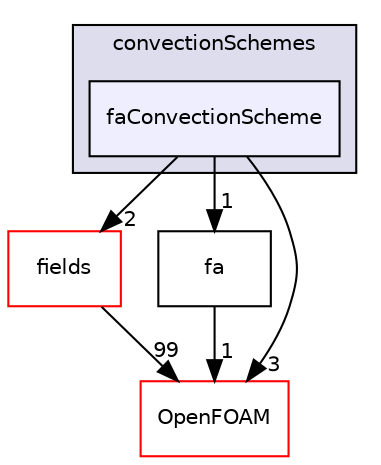 digraph "src/finiteArea/finiteArea/convectionSchemes/faConvectionScheme" {
  bgcolor=transparent;
  compound=true
  node [ fontsize="10", fontname="Helvetica"];
  edge [ labelfontsize="10", labelfontname="Helvetica"];
  subgraph clusterdir_0701608faa91158a92c77db31ba389a5 {
    graph [ bgcolor="#ddddee", pencolor="black", label="convectionSchemes" fontname="Helvetica", fontsize="10", URL="dir_0701608faa91158a92c77db31ba389a5.html"]
  dir_f28cd50a4aa6d7ad3b7b3caaee5839e8 [shape=box, label="faConvectionScheme", style="filled", fillcolor="#eeeeff", pencolor="black", URL="dir_f28cd50a4aa6d7ad3b7b3caaee5839e8.html"];
  }
  dir_82c77a639fb8894523e0866635d617d1 [shape=box label="fields" color="red" URL="dir_82c77a639fb8894523e0866635d617d1.html"];
  dir_e5a517ccc941541272063f044b95a606 [shape=box label="fa" URL="dir_e5a517ccc941541272063f044b95a606.html"];
  dir_c5473ff19b20e6ec4dfe5c310b3778a8 [shape=box label="OpenFOAM" color="red" URL="dir_c5473ff19b20e6ec4dfe5c310b3778a8.html"];
  dir_82c77a639fb8894523e0866635d617d1->dir_c5473ff19b20e6ec4dfe5c310b3778a8 [headlabel="99", labeldistance=1.5 headhref="dir_000734_002151.html"];
  dir_e5a517ccc941541272063f044b95a606->dir_c5473ff19b20e6ec4dfe5c310b3778a8 [headlabel="1", labeldistance=1.5 headhref="dir_000788_002151.html"];
  dir_f28cd50a4aa6d7ad3b7b3caaee5839e8->dir_82c77a639fb8894523e0866635d617d1 [headlabel="2", labeldistance=1.5 headhref="dir_000774_000734.html"];
  dir_f28cd50a4aa6d7ad3b7b3caaee5839e8->dir_e5a517ccc941541272063f044b95a606 [headlabel="1", labeldistance=1.5 headhref="dir_000774_000788.html"];
  dir_f28cd50a4aa6d7ad3b7b3caaee5839e8->dir_c5473ff19b20e6ec4dfe5c310b3778a8 [headlabel="3", labeldistance=1.5 headhref="dir_000774_002151.html"];
}
